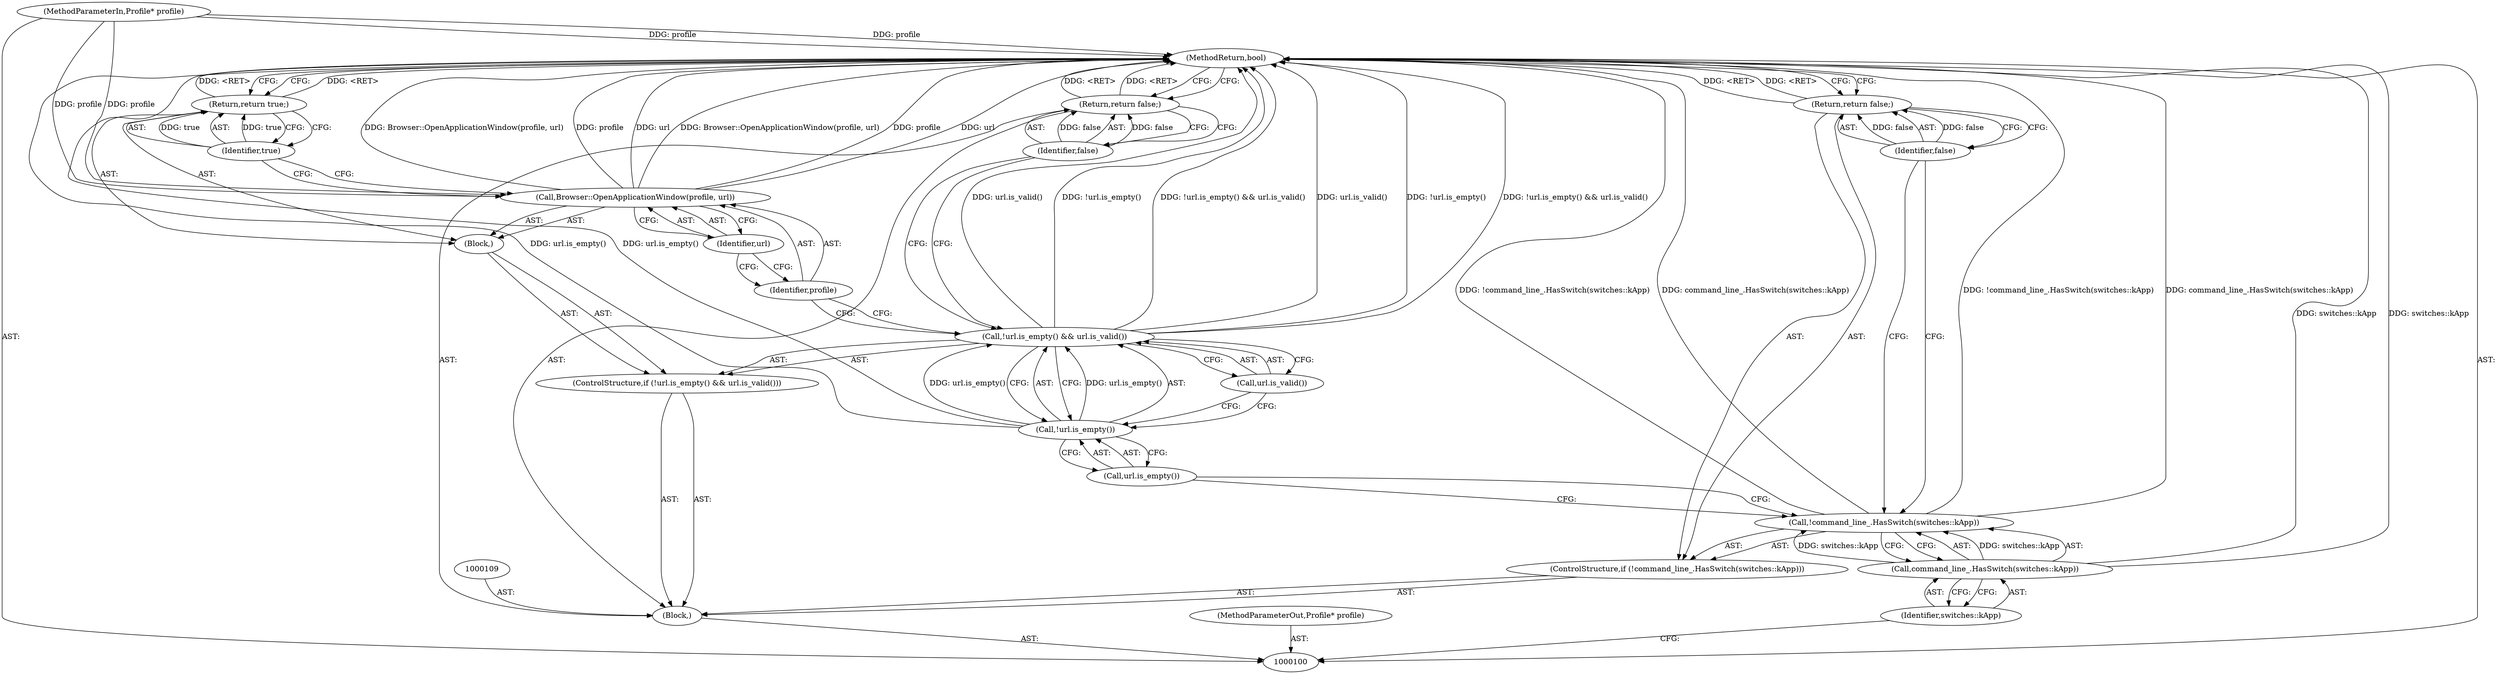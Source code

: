 digraph "1_Chrome_790613cb3725005dda8f7fbfaa344a9e99a8f2a8" {
"1000123" [label="(MethodReturn,bool)"];
"1000101" [label="(MethodParameterIn,Profile* profile)"];
"1000154" [label="(MethodParameterOut,Profile* profile)"];
"1000102" [label="(Block,)"];
"1000121" [label="(Return,return false;)"];
"1000122" [label="(Identifier,false)"];
"1000103" [label="(ControlStructure,if (!command_line_.HasSwitch(switches::kApp)))"];
"1000106" [label="(Identifier,switches::kApp)"];
"1000104" [label="(Call,!command_line_.HasSwitch(switches::kApp))"];
"1000105" [label="(Call,command_line_.HasSwitch(switches::kApp))"];
"1000108" [label="(Identifier,false)"];
"1000107" [label="(Return,return false;)"];
"1000114" [label="(Call,url.is_valid())"];
"1000110" [label="(ControlStructure,if (!url.is_empty() && url.is_valid()))"];
"1000115" [label="(Block,)"];
"1000111" [label="(Call,!url.is_empty() && url.is_valid())"];
"1000112" [label="(Call,!url.is_empty())"];
"1000113" [label="(Call,url.is_empty())"];
"1000117" [label="(Identifier,profile)"];
"1000118" [label="(Identifier,url)"];
"1000116" [label="(Call,Browser::OpenApplicationWindow(profile, url))"];
"1000120" [label="(Identifier,true)"];
"1000119" [label="(Return,return true;)"];
"1000123" -> "1000100"  [label="AST: "];
"1000123" -> "1000107"  [label="CFG: "];
"1000123" -> "1000119"  [label="CFG: "];
"1000123" -> "1000121"  [label="CFG: "];
"1000121" -> "1000123"  [label="DDG: <RET>"];
"1000119" -> "1000123"  [label="DDG: <RET>"];
"1000107" -> "1000123"  [label="DDG: <RET>"];
"1000116" -> "1000123"  [label="DDG: profile"];
"1000116" -> "1000123"  [label="DDG: url"];
"1000116" -> "1000123"  [label="DDG: Browser::OpenApplicationWindow(profile, url)"];
"1000104" -> "1000123"  [label="DDG: !command_line_.HasSwitch(switches::kApp)"];
"1000104" -> "1000123"  [label="DDG: command_line_.HasSwitch(switches::kApp)"];
"1000111" -> "1000123"  [label="DDG: url.is_valid()"];
"1000111" -> "1000123"  [label="DDG: !url.is_empty()"];
"1000111" -> "1000123"  [label="DDG: !url.is_empty() && url.is_valid()"];
"1000105" -> "1000123"  [label="DDG: switches::kApp"];
"1000112" -> "1000123"  [label="DDG: url.is_empty()"];
"1000101" -> "1000123"  [label="DDG: profile"];
"1000101" -> "1000100"  [label="AST: "];
"1000101" -> "1000123"  [label="DDG: profile"];
"1000101" -> "1000116"  [label="DDG: profile"];
"1000154" -> "1000100"  [label="AST: "];
"1000102" -> "1000100"  [label="AST: "];
"1000103" -> "1000102"  [label="AST: "];
"1000109" -> "1000102"  [label="AST: "];
"1000110" -> "1000102"  [label="AST: "];
"1000121" -> "1000102"  [label="AST: "];
"1000121" -> "1000102"  [label="AST: "];
"1000121" -> "1000122"  [label="CFG: "];
"1000122" -> "1000121"  [label="AST: "];
"1000123" -> "1000121"  [label="CFG: "];
"1000121" -> "1000123"  [label="DDG: <RET>"];
"1000122" -> "1000121"  [label="DDG: false"];
"1000122" -> "1000121"  [label="AST: "];
"1000122" -> "1000111"  [label="CFG: "];
"1000121" -> "1000122"  [label="CFG: "];
"1000122" -> "1000121"  [label="DDG: false"];
"1000103" -> "1000102"  [label="AST: "];
"1000104" -> "1000103"  [label="AST: "];
"1000107" -> "1000103"  [label="AST: "];
"1000106" -> "1000105"  [label="AST: "];
"1000106" -> "1000100"  [label="CFG: "];
"1000105" -> "1000106"  [label="CFG: "];
"1000104" -> "1000103"  [label="AST: "];
"1000104" -> "1000105"  [label="CFG: "];
"1000105" -> "1000104"  [label="AST: "];
"1000108" -> "1000104"  [label="CFG: "];
"1000113" -> "1000104"  [label="CFG: "];
"1000104" -> "1000123"  [label="DDG: !command_line_.HasSwitch(switches::kApp)"];
"1000104" -> "1000123"  [label="DDG: command_line_.HasSwitch(switches::kApp)"];
"1000105" -> "1000104"  [label="DDG: switches::kApp"];
"1000105" -> "1000104"  [label="AST: "];
"1000105" -> "1000106"  [label="CFG: "];
"1000106" -> "1000105"  [label="AST: "];
"1000104" -> "1000105"  [label="CFG: "];
"1000105" -> "1000123"  [label="DDG: switches::kApp"];
"1000105" -> "1000104"  [label="DDG: switches::kApp"];
"1000108" -> "1000107"  [label="AST: "];
"1000108" -> "1000104"  [label="CFG: "];
"1000107" -> "1000108"  [label="CFG: "];
"1000108" -> "1000107"  [label="DDG: false"];
"1000107" -> "1000103"  [label="AST: "];
"1000107" -> "1000108"  [label="CFG: "];
"1000108" -> "1000107"  [label="AST: "];
"1000123" -> "1000107"  [label="CFG: "];
"1000107" -> "1000123"  [label="DDG: <RET>"];
"1000108" -> "1000107"  [label="DDG: false"];
"1000114" -> "1000111"  [label="AST: "];
"1000114" -> "1000112"  [label="CFG: "];
"1000111" -> "1000114"  [label="CFG: "];
"1000110" -> "1000102"  [label="AST: "];
"1000111" -> "1000110"  [label="AST: "];
"1000115" -> "1000110"  [label="AST: "];
"1000115" -> "1000110"  [label="AST: "];
"1000116" -> "1000115"  [label="AST: "];
"1000119" -> "1000115"  [label="AST: "];
"1000111" -> "1000110"  [label="AST: "];
"1000111" -> "1000112"  [label="CFG: "];
"1000111" -> "1000114"  [label="CFG: "];
"1000112" -> "1000111"  [label="AST: "];
"1000114" -> "1000111"  [label="AST: "];
"1000117" -> "1000111"  [label="CFG: "];
"1000122" -> "1000111"  [label="CFG: "];
"1000111" -> "1000123"  [label="DDG: url.is_valid()"];
"1000111" -> "1000123"  [label="DDG: !url.is_empty()"];
"1000111" -> "1000123"  [label="DDG: !url.is_empty() && url.is_valid()"];
"1000112" -> "1000111"  [label="DDG: url.is_empty()"];
"1000112" -> "1000111"  [label="AST: "];
"1000112" -> "1000113"  [label="CFG: "];
"1000113" -> "1000112"  [label="AST: "];
"1000114" -> "1000112"  [label="CFG: "];
"1000111" -> "1000112"  [label="CFG: "];
"1000112" -> "1000123"  [label="DDG: url.is_empty()"];
"1000112" -> "1000111"  [label="DDG: url.is_empty()"];
"1000113" -> "1000112"  [label="AST: "];
"1000113" -> "1000104"  [label="CFG: "];
"1000112" -> "1000113"  [label="CFG: "];
"1000117" -> "1000116"  [label="AST: "];
"1000117" -> "1000111"  [label="CFG: "];
"1000118" -> "1000117"  [label="CFG: "];
"1000118" -> "1000116"  [label="AST: "];
"1000118" -> "1000117"  [label="CFG: "];
"1000116" -> "1000118"  [label="CFG: "];
"1000116" -> "1000115"  [label="AST: "];
"1000116" -> "1000118"  [label="CFG: "];
"1000117" -> "1000116"  [label="AST: "];
"1000118" -> "1000116"  [label="AST: "];
"1000120" -> "1000116"  [label="CFG: "];
"1000116" -> "1000123"  [label="DDG: profile"];
"1000116" -> "1000123"  [label="DDG: url"];
"1000116" -> "1000123"  [label="DDG: Browser::OpenApplicationWindow(profile, url)"];
"1000101" -> "1000116"  [label="DDG: profile"];
"1000120" -> "1000119"  [label="AST: "];
"1000120" -> "1000116"  [label="CFG: "];
"1000119" -> "1000120"  [label="CFG: "];
"1000120" -> "1000119"  [label="DDG: true"];
"1000119" -> "1000115"  [label="AST: "];
"1000119" -> "1000120"  [label="CFG: "];
"1000120" -> "1000119"  [label="AST: "];
"1000123" -> "1000119"  [label="CFG: "];
"1000119" -> "1000123"  [label="DDG: <RET>"];
"1000120" -> "1000119"  [label="DDG: true"];
}

